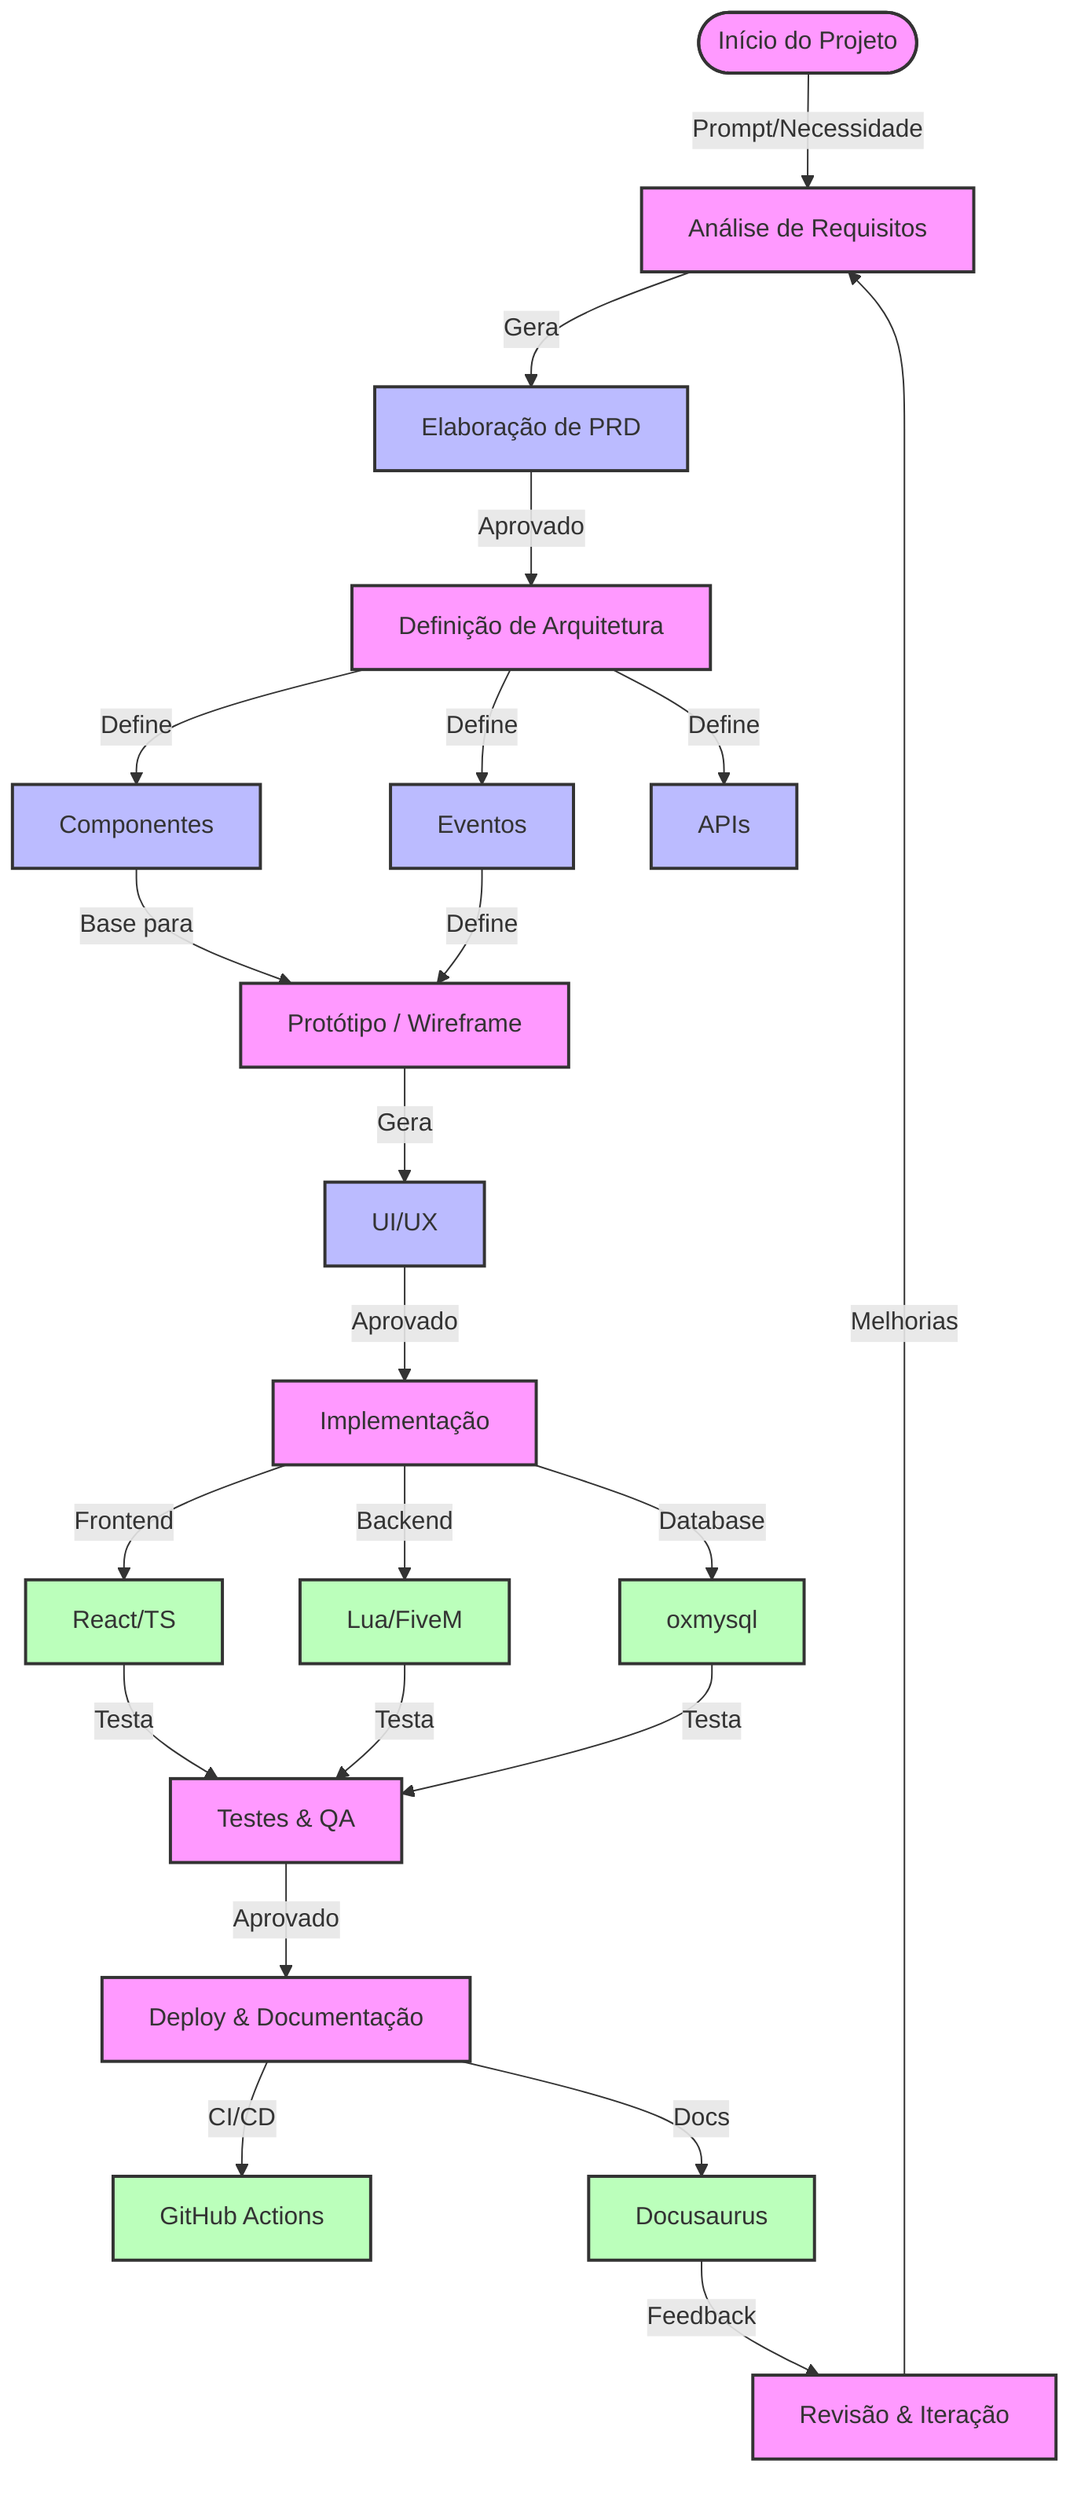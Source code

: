 flowchart TD
    %% Início do Projeto
    Start([Início do Projeto]) --> |Prompt/Necessidade| Analysis[Análise de Requisitos]
    
    %% Análise
    Analysis --> |Gera| PRD[Elaboração de PRD]
    PRD --> |Aprovado| Architecture[Definição de Arquitetura]
    
    %% Arquitetura
    Architecture --> |Define| Components[Componentes]
    Architecture --> |Define| Events[Eventos]
    Architecture --> |Define| APIs[APIs]
    
    %% Prototipação
    Components --> |Base para| Prototype[Protótipo / Wireframe]
    Events --> |Define| Prototype
    Prototype --> |Gera| UI[UI/UX]
    
    %% Implementação
    UI --> |Aprovado| Implementation[Implementação]
    Implementation --> |Frontend| React[React/TS]
    Implementation --> |Backend| Lua[Lua/FiveM]
    Implementation --> |Database| MySQL[oxmysql]
    
    %% Testes
    React --> |Testa| Testing[Testes & QA]
    Lua --> |Testa| Testing
    MySQL --> |Testa| Testing
    
    %% Deploy
    Testing --> |Aprovado| Deployment[Deploy & Documentação]
    Deployment --> |CI/CD| GitHub[GitHub Actions]
    Deployment --> |Docs| Docusaurus[Docusaurus]
    
    %% Feedback Loop
    Docusaurus --> |Feedback| Review[Revisão & Iteração]
    Review --> |Melhorias| Analysis
    
    %% Estilos
    classDef phase fill:#f9f,stroke:#333,stroke-width:2px
    classDef artifact fill:#bbf,stroke:#333,stroke-width:2px
    classDef tool fill:#bfb,stroke:#333,stroke-width:2px
    
    class Start,Analysis,Architecture,Prototype,Implementation,Testing,Deployment,Review phase
    class PRD,Components,Events,APIs,UI artifact
    class React,Lua,MySQL,GitHub,Docusaurus tool
